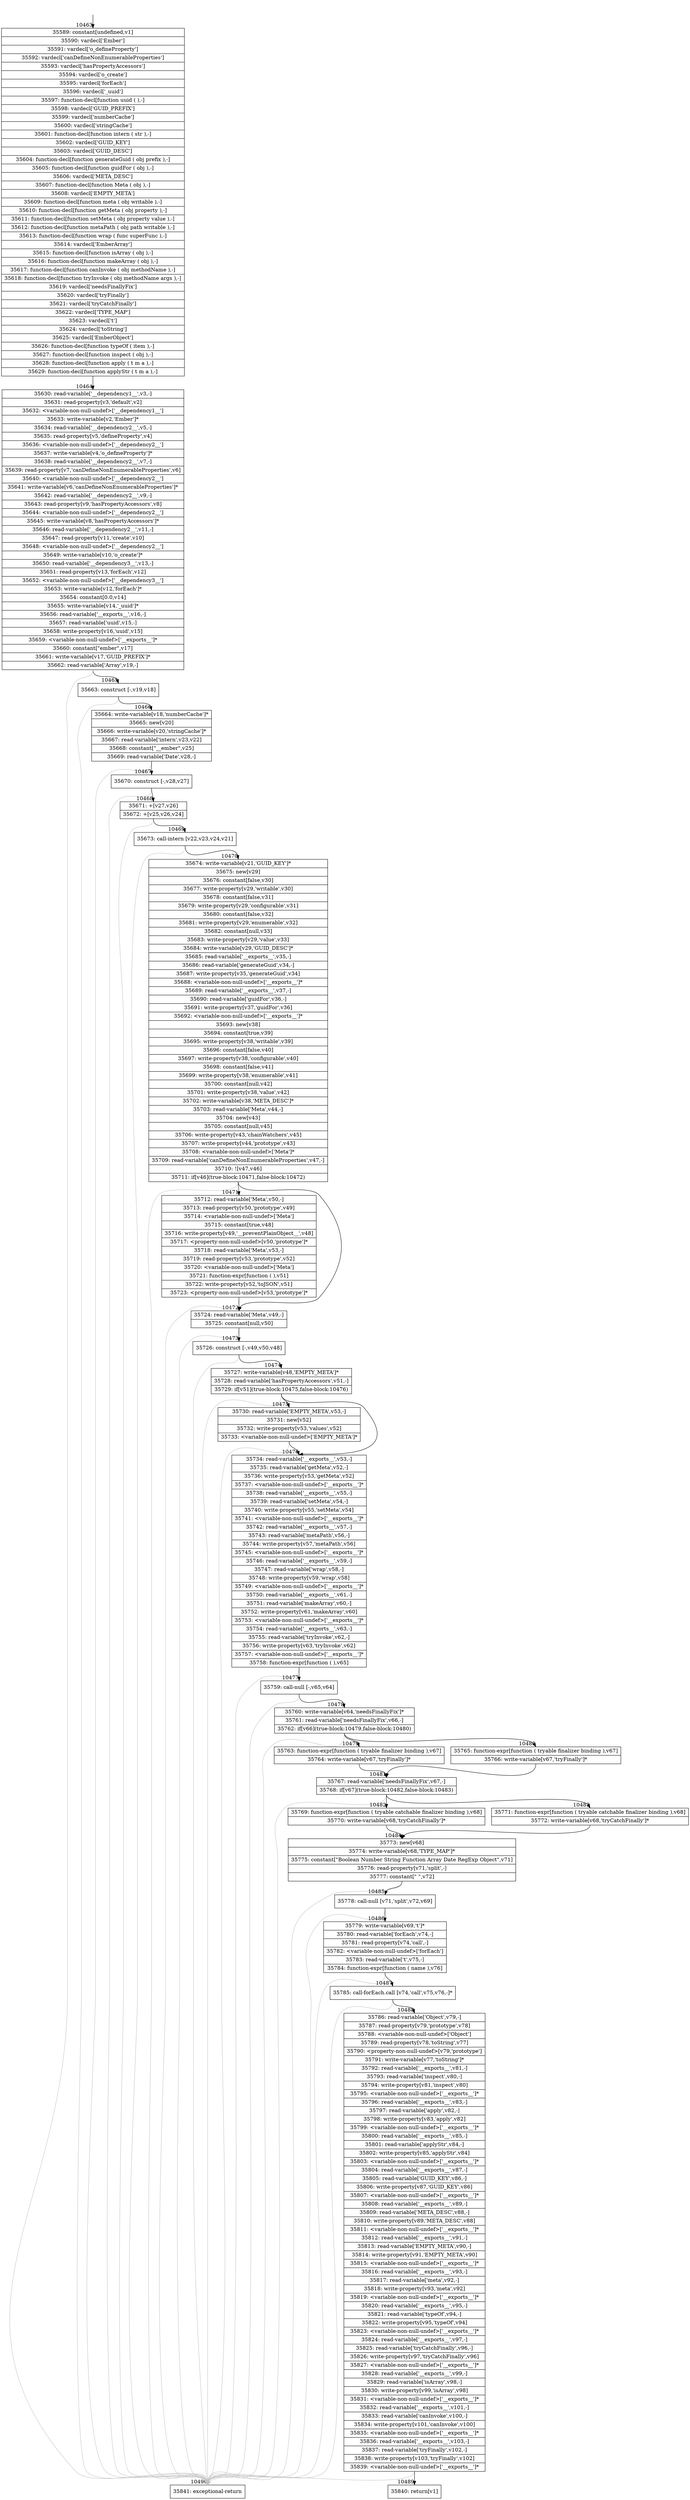 digraph {
rankdir="TD"
BB_entry856[shape=none,label=""];
BB_entry856 -> BB10463 [tailport=s, headport=n, headlabel="    10463"]
BB10463 [shape=record label="{35589: constant[undefined,v1]|35590: vardecl['Ember']|35591: vardecl['o_defineProperty']|35592: vardecl['canDefineNonEnumerableProperties']|35593: vardecl['hasPropertyAccessors']|35594: vardecl['o_create']|35595: vardecl['forEach']|35596: vardecl['_uuid']|35597: function-decl[function uuid ( ),-]|35598: vardecl['GUID_PREFIX']|35599: vardecl['numberCache']|35600: vardecl['stringCache']|35601: function-decl[function intern ( str ),-]|35602: vardecl['GUID_KEY']|35603: vardecl['GUID_DESC']|35604: function-decl[function generateGuid ( obj prefix ),-]|35605: function-decl[function guidFor ( obj ),-]|35606: vardecl['META_DESC']|35607: function-decl[function Meta ( obj ),-]|35608: vardecl['EMPTY_META']|35609: function-decl[function meta ( obj writable ),-]|35610: function-decl[function getMeta ( obj property ),-]|35611: function-decl[function setMeta ( obj property value ),-]|35612: function-decl[function metaPath ( obj path writable ),-]|35613: function-decl[function wrap ( func superFunc ),-]|35614: vardecl['EmberArray']|35615: function-decl[function isArray ( obj ),-]|35616: function-decl[function makeArray ( obj ),-]|35617: function-decl[function canInvoke ( obj methodName ),-]|35618: function-decl[function tryInvoke ( obj methodName args ),-]|35619: vardecl['needsFinallyFix']|35620: vardecl['tryFinally']|35621: vardecl['tryCatchFinally']|35622: vardecl['TYPE_MAP']|35623: vardecl['t']|35624: vardecl['toString']|35625: vardecl['EmberObject']|35626: function-decl[function typeOf ( item ),-]|35627: function-decl[function inspect ( obj ),-]|35628: function-decl[function apply ( t m a ),-]|35629: function-decl[function applyStr ( t m a ),-]}" ] 
BB10463 -> BB10464 [tailport=s, headport=n, headlabel="      10464"]
BB10464 [shape=record label="{35630: read-variable['__dependency1__',v3,-]|35631: read-property[v3,'default',v2]|35632: \<variable-non-null-undef\>['__dependency1__']|35633: write-variable[v2,'Ember']*|35634: read-variable['__dependency2__',v5,-]|35635: read-property[v5,'defineProperty',v4]|35636: \<variable-non-null-undef\>['__dependency2__']|35637: write-variable[v4,'o_defineProperty']*|35638: read-variable['__dependency2__',v7,-]|35639: read-property[v7,'canDefineNonEnumerableProperties',v6]|35640: \<variable-non-null-undef\>['__dependency2__']|35641: write-variable[v6,'canDefineNonEnumerableProperties']*|35642: read-variable['__dependency2__',v9,-]|35643: read-property[v9,'hasPropertyAccessors',v8]|35644: \<variable-non-null-undef\>['__dependency2__']|35645: write-variable[v8,'hasPropertyAccessors']*|35646: read-variable['__dependency2__',v11,-]|35647: read-property[v11,'create',v10]|35648: \<variable-non-null-undef\>['__dependency2__']|35649: write-variable[v10,'o_create']*|35650: read-variable['__dependency3__',v13,-]|35651: read-property[v13,'forEach',v12]|35652: \<variable-non-null-undef\>['__dependency3__']|35653: write-variable[v12,'forEach']*|35654: constant[0.0,v14]|35655: write-variable[v14,'_uuid']*|35656: read-variable['__exports__',v16,-]|35657: read-variable['uuid',v15,-]|35658: write-property[v16,'uuid',v15]|35659: \<variable-non-null-undef\>['__exports__']*|35660: constant[\"ember\",v17]|35661: write-variable[v17,'GUID_PREFIX']*|35662: read-variable['Array',v19,-]}" ] 
BB10464 -> BB10465 [tailport=s, headport=n, headlabel="      10465"]
BB10464 -> BB10490 [tailport=s, headport=n, color=gray, headlabel="      10490"]
BB10465 [shape=record label="{35663: construct [-,v19,v18]}" ] 
BB10465 -> BB10466 [tailport=s, headport=n, headlabel="      10466"]
BB10465 -> BB10490 [tailport=s, headport=n, color=gray]
BB10466 [shape=record label="{35664: write-variable[v18,'numberCache']*|35665: new[v20]|35666: write-variable[v20,'stringCache']*|35667: read-variable['intern',v23,v22]|35668: constant[\"__ember\",v25]|35669: read-variable['Date',v28,-]}" ] 
BB10466 -> BB10467 [tailport=s, headport=n, headlabel="      10467"]
BB10466 -> BB10490 [tailport=s, headport=n, color=gray]
BB10467 [shape=record label="{35670: construct [-,v28,v27]}" ] 
BB10467 -> BB10468 [tailport=s, headport=n, headlabel="      10468"]
BB10467 -> BB10490 [tailport=s, headport=n, color=gray]
BB10468 [shape=record label="{35671: +[v27,v26]|35672: +[v25,v26,v24]}" ] 
BB10468 -> BB10469 [tailport=s, headport=n, headlabel="      10469"]
BB10468 -> BB10490 [tailport=s, headport=n, color=gray]
BB10469 [shape=record label="{35673: call-intern [v22,v23,v24,v21]}" ] 
BB10469 -> BB10470 [tailport=s, headport=n, headlabel="      10470"]
BB10469 -> BB10490 [tailport=s, headport=n, color=gray]
BB10470 [shape=record label="{35674: write-variable[v21,'GUID_KEY']*|35675: new[v29]|35676: constant[false,v30]|35677: write-property[v29,'writable',v30]|35678: constant[false,v31]|35679: write-property[v29,'configurable',v31]|35680: constant[false,v32]|35681: write-property[v29,'enumerable',v32]|35682: constant[null,v33]|35683: write-property[v29,'value',v33]|35684: write-variable[v29,'GUID_DESC']*|35685: read-variable['__exports__',v35,-]|35686: read-variable['generateGuid',v34,-]|35687: write-property[v35,'generateGuid',v34]|35688: \<variable-non-null-undef\>['__exports__']*|35689: read-variable['__exports__',v37,-]|35690: read-variable['guidFor',v36,-]|35691: write-property[v37,'guidFor',v36]|35692: \<variable-non-null-undef\>['__exports__']*|35693: new[v38]|35694: constant[true,v39]|35695: write-property[v38,'writable',v39]|35696: constant[false,v40]|35697: write-property[v38,'configurable',v40]|35698: constant[false,v41]|35699: write-property[v38,'enumerable',v41]|35700: constant[null,v42]|35701: write-property[v38,'value',v42]|35702: write-variable[v38,'META_DESC']*|35703: read-variable['Meta',v44,-]|35704: new[v43]|35705: constant[null,v45]|35706: write-property[v43,'chainWatchers',v45]|35707: write-property[v44,'prototype',v43]|35708: \<variable-non-null-undef\>['Meta']*|35709: read-variable['canDefineNonEnumerableProperties',v47,-]|35710: ![v47,v46]|35711: if[v46](true-block:10471,false-block:10472)}" ] 
BB10470 -> BB10471 [tailport=s, headport=n, headlabel="      10471"]
BB10470 -> BB10472 [tailport=s, headport=n, headlabel="      10472"]
BB10470 -> BB10490 [tailport=s, headport=n, color=gray]
BB10471 [shape=record label="{35712: read-variable['Meta',v50,-]|35713: read-property[v50,'prototype',v49]|35714: \<variable-non-null-undef\>['Meta']|35715: constant[true,v48]|35716: write-property[v49,'__preventPlainObject__',v48]|35717: \<property-non-null-undef\>[v50,'prototype']*|35718: read-variable['Meta',v53,-]|35719: read-property[v53,'prototype',v52]|35720: \<variable-non-null-undef\>['Meta']|35721: function-expr[function ( ),v51]|35722: write-property[v52,'toJSON',v51]|35723: \<property-non-null-undef\>[v53,'prototype']*}" ] 
BB10471 -> BB10472 [tailport=s, headport=n]
BB10471 -> BB10490 [tailport=s, headport=n, color=gray]
BB10472 [shape=record label="{35724: read-variable['Meta',v49,-]|35725: constant[null,v50]}" ] 
BB10472 -> BB10473 [tailport=s, headport=n, headlabel="      10473"]
BB10472 -> BB10490 [tailport=s, headport=n, color=gray]
BB10473 [shape=record label="{35726: construct [-,v49,v50,v48]}" ] 
BB10473 -> BB10474 [tailport=s, headport=n, headlabel="      10474"]
BB10473 -> BB10490 [tailport=s, headport=n, color=gray]
BB10474 [shape=record label="{35727: write-variable[v48,'EMPTY_META']*|35728: read-variable['hasPropertyAccessors',v51,-]|35729: if[v51](true-block:10475,false-block:10476)}" ] 
BB10474 -> BB10475 [tailport=s, headport=n, headlabel="      10475"]
BB10474 -> BB10476 [tailport=s, headport=n, headlabel="      10476"]
BB10474 -> BB10490 [tailport=s, headport=n, color=gray]
BB10475 [shape=record label="{35730: read-variable['EMPTY_META',v53,-]|35731: new[v52]|35732: write-property[v53,'values',v52]|35733: \<variable-non-null-undef\>['EMPTY_META']*}" ] 
BB10475 -> BB10476 [tailport=s, headport=n]
BB10475 -> BB10490 [tailport=s, headport=n, color=gray]
BB10476 [shape=record label="{35734: read-variable['__exports__',v53,-]|35735: read-variable['getMeta',v52,-]|35736: write-property[v53,'getMeta',v52]|35737: \<variable-non-null-undef\>['__exports__']*|35738: read-variable['__exports__',v55,-]|35739: read-variable['setMeta',v54,-]|35740: write-property[v55,'setMeta',v54]|35741: \<variable-non-null-undef\>['__exports__']*|35742: read-variable['__exports__',v57,-]|35743: read-variable['metaPath',v56,-]|35744: write-property[v57,'metaPath',v56]|35745: \<variable-non-null-undef\>['__exports__']*|35746: read-variable['__exports__',v59,-]|35747: read-variable['wrap',v58,-]|35748: write-property[v59,'wrap',v58]|35749: \<variable-non-null-undef\>['__exports__']*|35750: read-variable['__exports__',v61,-]|35751: read-variable['makeArray',v60,-]|35752: write-property[v61,'makeArray',v60]|35753: \<variable-non-null-undef\>['__exports__']*|35754: read-variable['__exports__',v63,-]|35755: read-variable['tryInvoke',v62,-]|35756: write-property[v63,'tryInvoke',v62]|35757: \<variable-non-null-undef\>['__exports__']*|35758: function-expr[function ( ),v65]}" ] 
BB10476 -> BB10477 [tailport=s, headport=n, headlabel="      10477"]
BB10476 -> BB10490 [tailport=s, headport=n, color=gray]
BB10477 [shape=record label="{35759: call-null [-,v65,v64]}" ] 
BB10477 -> BB10478 [tailport=s, headport=n, headlabel="      10478"]
BB10477 -> BB10490 [tailport=s, headport=n, color=gray]
BB10478 [shape=record label="{35760: write-variable[v64,'needsFinallyFix']*|35761: read-variable['needsFinallyFix',v66,-]|35762: if[v66](true-block:10479,false-block:10480)}" ] 
BB10478 -> BB10479 [tailport=s, headport=n, headlabel="      10479"]
BB10478 -> BB10480 [tailport=s, headport=n, headlabel="      10480"]
BB10478 -> BB10490 [tailport=s, headport=n, color=gray]
BB10479 [shape=record label="{35763: function-expr[function ( tryable finalizer binding ),v67]|35764: write-variable[v67,'tryFinally']*}" ] 
BB10479 -> BB10481 [tailport=s, headport=n, headlabel="      10481"]
BB10480 [shape=record label="{35765: function-expr[function ( tryable finalizer binding ),v67]|35766: write-variable[v67,'tryFinally']*}" ] 
BB10480 -> BB10481 [tailport=s, headport=n]
BB10481 [shape=record label="{35767: read-variable['needsFinallyFix',v67,-]|35768: if[v67](true-block:10482,false-block:10483)}" ] 
BB10481 -> BB10482 [tailport=s, headport=n, headlabel="      10482"]
BB10481 -> BB10483 [tailport=s, headport=n, headlabel="      10483"]
BB10481 -> BB10490 [tailport=s, headport=n, color=gray]
BB10482 [shape=record label="{35769: function-expr[function ( tryable catchable finalizer binding ),v68]|35770: write-variable[v68,'tryCatchFinally']*}" ] 
BB10482 -> BB10484 [tailport=s, headport=n, headlabel="      10484"]
BB10483 [shape=record label="{35771: function-expr[function ( tryable catchable finalizer binding ),v68]|35772: write-variable[v68,'tryCatchFinally']*}" ] 
BB10483 -> BB10484 [tailport=s, headport=n]
BB10484 [shape=record label="{35773: new[v68]|35774: write-variable[v68,'TYPE_MAP']*|35775: constant[\"Boolean Number String Function Array Date RegExp Object\",v71]|35776: read-property[v71,'split',-]|35777: constant[\" \",v72]}" ] 
BB10484 -> BB10485 [tailport=s, headport=n, headlabel="      10485"]
BB10484 -> BB10490 [tailport=s, headport=n, color=gray]
BB10485 [shape=record label="{35778: call-null [v71,'split',v72,v69]}" ] 
BB10485 -> BB10486 [tailport=s, headport=n, headlabel="      10486"]
BB10485 -> BB10490 [tailport=s, headport=n, color=gray]
BB10486 [shape=record label="{35779: write-variable[v69,'t']*|35780: read-variable['forEach',v74,-]|35781: read-property[v74,'call',-]|35782: \<variable-non-null-undef\>['forEach']|35783: read-variable['t',v75,-]|35784: function-expr[function ( name ),v76]}" ] 
BB10486 -> BB10487 [tailport=s, headport=n, headlabel="      10487"]
BB10486 -> BB10490 [tailport=s, headport=n, color=gray]
BB10487 [shape=record label="{35785: call-forEach.call [v74,'call',v75,v76,-]*}" ] 
BB10487 -> BB10488 [tailport=s, headport=n, headlabel="      10488"]
BB10487 -> BB10490 [tailport=s, headport=n, color=gray]
BB10488 [shape=record label="{35786: read-variable['Object',v79,-]|35787: read-property[v79,'prototype',v78]|35788: \<variable-non-null-undef\>['Object']|35789: read-property[v78,'toString',v77]|35790: \<property-non-null-undef\>[v79,'prototype']|35791: write-variable[v77,'toString']*|35792: read-variable['__exports__',v81,-]|35793: read-variable['inspect',v80,-]|35794: write-property[v81,'inspect',v80]|35795: \<variable-non-null-undef\>['__exports__']*|35796: read-variable['__exports__',v83,-]|35797: read-variable['apply',v82,-]|35798: write-property[v83,'apply',v82]|35799: \<variable-non-null-undef\>['__exports__']*|35800: read-variable['__exports__',v85,-]|35801: read-variable['applyStr',v84,-]|35802: write-property[v85,'applyStr',v84]|35803: \<variable-non-null-undef\>['__exports__']*|35804: read-variable['__exports__',v87,-]|35805: read-variable['GUID_KEY',v86,-]|35806: write-property[v87,'GUID_KEY',v86]|35807: \<variable-non-null-undef\>['__exports__']*|35808: read-variable['__exports__',v89,-]|35809: read-variable['META_DESC',v88,-]|35810: write-property[v89,'META_DESC',v88]|35811: \<variable-non-null-undef\>['__exports__']*|35812: read-variable['__exports__',v91,-]|35813: read-variable['EMPTY_META',v90,-]|35814: write-property[v91,'EMPTY_META',v90]|35815: \<variable-non-null-undef\>['__exports__']*|35816: read-variable['__exports__',v93,-]|35817: read-variable['meta',v92,-]|35818: write-property[v93,'meta',v92]|35819: \<variable-non-null-undef\>['__exports__']*|35820: read-variable['__exports__',v95,-]|35821: read-variable['typeOf',v94,-]|35822: write-property[v95,'typeOf',v94]|35823: \<variable-non-null-undef\>['__exports__']*|35824: read-variable['__exports__',v97,-]|35825: read-variable['tryCatchFinally',v96,-]|35826: write-property[v97,'tryCatchFinally',v96]|35827: \<variable-non-null-undef\>['__exports__']*|35828: read-variable['__exports__',v99,-]|35829: read-variable['isArray',v98,-]|35830: write-property[v99,'isArray',v98]|35831: \<variable-non-null-undef\>['__exports__']*|35832: read-variable['__exports__',v101,-]|35833: read-variable['canInvoke',v100,-]|35834: write-property[v101,'canInvoke',v100]|35835: \<variable-non-null-undef\>['__exports__']*|35836: read-variable['__exports__',v103,-]|35837: read-variable['tryFinally',v102,-]|35838: write-property[v103,'tryFinally',v102]|35839: \<variable-non-null-undef\>['__exports__']*}" ] 
BB10488 -> BB10489 [tailport=s, headport=n, headlabel="      10489"]
BB10488 -> BB10490 [tailport=s, headport=n, color=gray]
BB10489 [shape=record label="{35840: return[v1]}" ] 
BB10490 [shape=record label="{35841: exceptional-return}" ] 
//#$~ 18756
}
